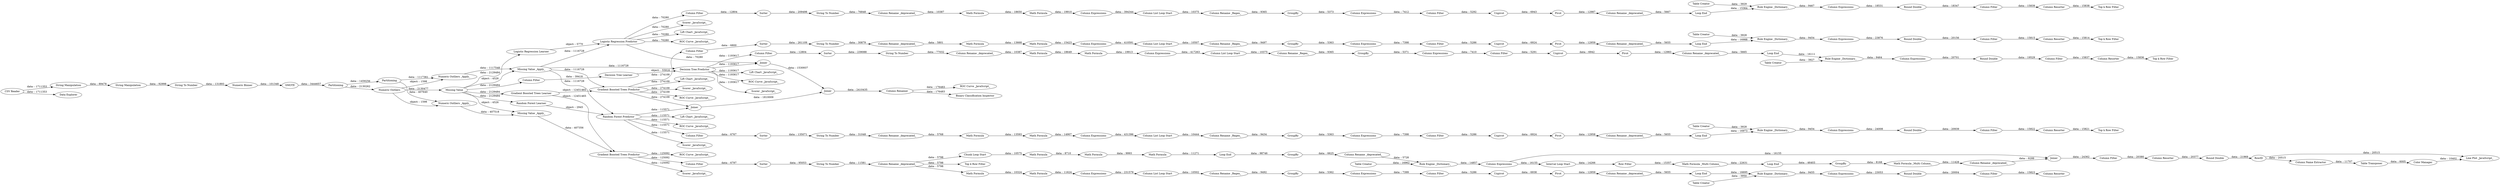 digraph {
	"-8023796614800686228_588" [label=RowID]
	"-7356637482854958095_579" [label="Math Formula _Multi Column_"]
	"-8023796614800686228_684" [label="Gradient Boosted Trees Predictor"]
	"-7356637482854958095_575" [label="Interval Loop Start"]
	"-7356637482854958095_577" [label="Loop End"]
	"-8023796614800686228_618" [label="Logistic Regression Predictor"]
	"-8023796614800686228_642" [label="Decision Tree Learner"]
	"-8023796614800686228_652" [label="Scorer _JavaScript_"]
	"-8023796614800686228_651" [label="Scorer _JavaScript_"]
	"-7003129636385780888_402" [label="Column Filter"]
	"-4565620208969491228_409" [label="Column List Loop Start"]
	"-8023796614800686228_641" [label="Logistic Regression Learner"]
	"-8023796614800686228_665" [label="Missing Value"]
	"-780536799865554583_590" [label="Color Manager"]
	"6668474665699443270_409" [label="Column List Loop Start"]
	"-7356637482854958095_564" [label="Math Formula"]
	"-8023796614800686228_644" [label="Gradient Boosted Trees Learner"]
	"-4565620208969491228_415" [label="Column Expressions"]
	"-8023796614800686228_10" [label=Joiner]
	"-8023796614800686228_417" [label="Top k Row Filter"]
	"-7356637482854958095_573" [label="Math Formula"]
	"-8023796614800686228_666" [label="Missing Value _Apply_"]
	"-7356637482854958095_580" [label=GroupBy]
	"-7251595725543784028_372" [label=Sorter]
	"-8023796614800686228_637" [label="ROC Curve _JavaScript_"]
	"-7251595725543784028_402" [label="Column Filter"]
	"-4565620208969491228_414" [label="Loop End"]
	"-5403138681328076693_535" [label="Column Expressions"]
	"6668474665699443270_376" [label="Column Rename _deprecated_"]
	"-7251595725543784028_419" [label="Column Filter"]
	"6346217968996468535_520" [label="Math Formula"]
	"-7251595725543784028_415" [label="Column Expressions"]
	"6668474665699443270_416" [label="Round Double"]
	"-8023796614800686228_624" [label="Top k Row Filter"]
	"-780536799865554583_592" [label="Table Transposer"]
	"-5403138681328076693_529" [label="Column Expressions"]
	"6668474665699443270_405" [label="Column Rename _deprecated_"]
	"-7356637482854958095_567" [label="Math Formula"]
	"-5403138681328076693_533" [label="Column Resorter"]
	"6668474665699443270_372" [label=Sorter]
	"-8023796614800686228_677" [label="ROC Curve _JavaScript_"]
	"6668474665699443270_385" [label="Rule Engine _Dictionary_"]
	"-5403138681328076693_542" [label="Rule Engine _Dictionary_"]
	"-7003129636385780888_401" [label="Column Expressions"]
	"-5403138681328076693_549" [label="Table Creator"]
	"7851060586244766409_519" [label="Math Formula"]
	"-8023796614800686228_620" [label="Random Forest Predictor"]
	"-8023796614800686228_633" [label="ROC Curve _JavaScript_"]
	"-8023796614800686228_682" [label="Numeric Binner"]
	"-5403138681328076693_548" [label=Sorter]
	"-4565620208969491228_396" [label="Column Expressions"]
	"-4565620208969491228_403" [label=Pivot]
	"-4565620208969491228_372" [label=Sorter]
	"-4565620208969491228_402" [label="Column Filter"]
	"-4565620208969491228_401" [label="Column Expressions"]
	"-7356637482854958095_571" [label="Rule Engine _Dictionary_"]
	"-8023796614800686228_676" [label="Scorer _JavaScript_"]
	"-7003129636385780888_419" [label="Column Filter"]
	"-7003129636385780888_405" [label="Column Rename _deprecated_"]
	"-7003129636385780888_410" [label="Column Rename _Regex_"]
	"-7356637482854958095_582" [label=Joiner]
	"-8023796614800686228_667" [label="Missing Value _Apply_"]
	"-5403138681328076693_546" [label="Column Rename _Regex_"]
	"-8023796614800686228_634" [label="Decision Tree Predictor"]
	"-8023796614800686228_658" [label=Partitioning]
	"791384870804687895_519" [label="Math Formula"]
	"-8023796614800686228_589" [label="Line Plot _JavaScript_"]
	"6668474665699443270_404" [label=Unpivot]
	"-8023796614800686228_12" [label=Joiner]
	"-4565620208969491228_404" [label=Unpivot]
	"-8023796614800686228_11" [label=Joiner]
	"-8023796614800686228_668" [label="ROC Curve _JavaScript_"]
	"-5403138681328076693_530" [label="Round Double"]
	"-7251595725543784028_385" [label="Rule Engine _Dictionary_"]
	"-780536799865554583_591" [label="Column Name Extractor"]
	"6668474665699443270_401" [label="Column Expressions"]
	"-7356637482854958095_584" [label="Column Filter"]
	"-8023796614800686228_683" [label="Column Filter"]
	"6668474665699443270_397" [label=GroupBy]
	"-5403138681328076693_544" [label="Column Rename _deprecated_"]
	"-5403138681328076693_545" [label="String To Number"]
	"-8023796614800686228_625" [label="Lift Chart _JavaScript_"]
	"-7356637482854958095_581" [label="Column Rename _deprecated_"]
	"-6281033390663507639_519" [label="Math Formula"]
	"-7003129636385780888_414" [label="Loop End"]
	"-4565620208969491228_405" [label="Column Rename _deprecated_"]
	"-4565620208969491228_384" [label="Table Creator"]
	"-7251595725543784028_399" [label="String To Number"]
	"-4565620208969491228_385" [label="Rule Engine _Dictionary_"]
	"6668474665699443270_403" [label=Pivot]
	"6668474665699443270_418" [label="Column Resorter"]
	"-7251595725543784028_397" [label=GroupBy]
	"-7356637482854958095_586" [label="Math Formula _Multi Column_"]
	"-7251595725543784028_418" [label="Column Resorter"]
	"-7356637482854958095_576" [label="Row Filter"]
	"-7003129636385780888_399" [label="String To Number"]
	"-4565620208969491228_376" [label="Column Rename _deprecated_"]
	"6668474665699443270_419" [label="Column Filter"]
	"-8023796614800686228_595" [label="Binary Classification Inspector"]
	"-7251595725543784028_405" [label="Column Rename _deprecated_"]
	"-7356637482854958095_570" [label="Table Creator"]
	"6668474665699443270_384" [label="Table Creator"]
	"-4565620208969491228_419" [label="Column Filter"]
	"-8023796614800686228_654" [label="Scorer _JavaScript_"]
	"-8023796614800686228_630" [label="Top k Row Filter"]
	"-7003129636385780888_372" [label=Sorter]
	"-8023796614800686228_679" [label="String Manipulation"]
	"-8023796614800686228_6" [label="ROC Curve _JavaScript_"]
	"-5403138681328076693_537" [label=Pivot]
	"-4565620208969491228_416" [label="Round Double"]
	"-7003129636385780888_385" [label="Rule Engine _Dictionary_"]
	"-7003129636385780888_376" [label="Column Rename _deprecated_"]
	"-7251595725543784028_371" [label="Column Filter"]
	"-8023796614800686228_671" [label="Numeric Outliers _Apply_"]
	"-7251595725543784028_416" [label="Round Double"]
	"-8023796614800686228_636" [label="Top k Row Filter"]
	"6668474665699443270_399" [label="String To Number"]
	"-7251595725543784028_376" [label="Column Rename _deprecated_"]
	"-5403138681328076693_540" [label="Column List Loop Start"]
	"7851060586244766409_520" [label="Math Formula"]
	"-1301763790306572280_520" [label="Math Formula"]
	"-8023796614800686228_532" [label="Top k Row Filter"]
	"-5403138681328076693_528" [label=Unpivot]
	"-7003129636385780888_416" [label="Round Double"]
	"-7356637482854958095_566" [label="Column Expressions"]
	"-4565620208969491228_397" [label=GroupBy]
	"6668474665699443270_410" [label="Column Rename _Regex_"]
	"-5403138681328076693_541" [label="Column Expressions"]
	"-7356637482854958095_568" [label=GroupBy]
	"-5403138681328076693_543" [label=GroupBy]
	"-4565620208969491228_410" [label="Column Rename _Regex_"]
	"-7251595725543784028_409" [label="Column List Loop Start"]
	"-7003129636385780888_384" [label="Table Creator"]
	"-7003129636385780888_396" [label="Column Expressions"]
	"-7003129636385780888_415" [label="Column Expressions"]
	"6668474665699443270_414" [label="Loop End"]
	"-7251595725543784028_404" [label=Unpivot]
	"-8023796614800686228_674" [label=SMOTE]
	"-8023796614800686228_681" [label="String To Number"]
	"-7251595725543784028_384" [label="Table Creator"]
	"-8023796614800686228_657" [label=Partitioning]
	"-5403138681328076693_539" [label="Column Filter"]
	"-8023796614800686228_655" [label="Data Explorer"]
	"-7003129636385780888_409" [label="Column List Loop Start"]
	"-7356637482854958095_585" [label="Column Resorter"]
	"-8023796614800686228_14" [label="Column Renamer"]
	"-8023796614800686228_1" [label="CSV Reader"]
	"-8023796614800686228_653" [label="Scorer _JavaScript_"]
	"-8023796614800686228_643" [label="Random Forest Learner"]
	"-4565620208969491228_418" [label="Column Resorter"]
	"-5403138681328076693_547" [label="Column Filter"]
	"791384870804687895_520" [label="Math Formula"]
	"-4565620208969491228_399" [label="String To Number"]
	"-8023796614800686228_672" [label="Numeric Outliers _Apply_"]
	"-8023796614800686228_680" [label="String Manipulation"]
	"-8023796614800686228_670" [label="Numeric Outliers"]
	"-1301763790306572280_519" [label="Math Formula"]
	"-7356637482854958095_563" [label="Loop End"]
	"-7003129636385780888_371" [label="Column Filter"]
	"-7251595725543784028_401" [label="Column Expressions"]
	"-7356637482854958095_562" [label="Chunk Loop Start"]
	"-7356637482854958095_587" [label="Round Double"]
	"-8023796614800686228_635" [label="Lift Chart _JavaScript_"]
	"-7003129636385780888_418" [label="Column Resorter"]
	"-7251595725543784028_410" [label="Column Rename _Regex_"]
	"6346217968996468535_519" [label="Math Formula"]
	"-8023796614800686228_631" [label="Lift Chart _JavaScript_"]
	"-5403138681328076693_538" [label="Loop End"]
	"6668474665699443270_396" [label="Column Expressions"]
	"-7251595725543784028_403" [label=Pivot]
	"6668474665699443270_415" [label="Column Expressions"]
	"-8023796614800686228_4" [label="Lift Chart _JavaScript_"]
	"6668474665699443270_371" [label="Column Filter"]
	"-5403138681328076693_536" [label="Column Filter"]
	"-7251595725543784028_396" [label="Column Expressions"]
	"6668474665699443270_402" [label="Column Filter"]
	"-7003129636385780888_397" [label=GroupBy]
	"-4565620208969491228_371" [label="Column Filter"]
	"-7356637482854958095_569" [label="Column Rename _deprecated_"]
	"-7251595725543784028_414" [label="Loop End"]
	"-6281033390663507639_520" [label="Math Formula"]
	"-7003129636385780888_403" [label=Pivot]
	"-8023796614800686228_627" [label="ROC Curve _JavaScript_"]
	"-8023796614800686228_621" [label="Gradient Boosted Trees Predictor"]
	"-7003129636385780888_404" [label=Unpivot]
	"-5403138681328076693_531" [label="Column Rename _deprecated_"]
	"-7251595725543784028_402" -> "-7251595725543784028_404" [label="data: : 5291"]
	"-7251595725543784028_405" -> "-7251595725543784028_414" [label="data: : 5665"]
	"-7356637482854958095_582" -> "-7356637482854958095_584" [label="data: : 24362"]
	"-4565620208969491228_371" -> "-4565620208969491228_372" [label="data: : 6767"]
	"-5403138681328076693_529" -> "-5403138681328076693_530" [label="data: : 23053"]
	"-8023796614800686228_634" -> "-8023796614800686228_653" [label="data: : 1193617"]
	"-780536799865554583_590" -> "-8023796614800686228_589" [label="data: : 10402"]
	"-8023796614800686228_670" -> "-8023796614800686228_665" [label="data: : 2130477"]
	"-8023796614800686228_11" -> "-8023796614800686228_12" [label="data: : 1530937"]
	"6668474665699443270_418" -> "-8023796614800686228_636" [label="data: : 15838"]
	"-8023796614800686228_634" -> "-8023796614800686228_11" [label="data: : 1193617"]
	"-8023796614800686228_670" -> "-8023796614800686228_671" [label="object: : 1598"]
	"-5403138681328076693_536" -> "-5403138681328076693_528" [label="data: : 5286"]
	"-4565620208969491228_402" -> "-4565620208969491228_404" [label="data: : 5286"]
	"-4565620208969491228_405" -> "-4565620208969491228_414" [label="data: : 5655"]
	"6668474665699443270_396" -> "6668474665699443270_409" [label="data: : 394344"]
	"-7251595725543784028_397" -> "-7251595725543784028_401" [label="data: : 5371"]
	"-8023796614800686228_644" -> "-8023796614800686228_684" [label="object: : 12451465"]
	"-8023796614800686228_684" -> "-8023796614800686228_676" [label="data: : 125092"]
	"-7003129636385780888_419" -> "-7003129636385780888_418" [label="data: : 15815"]
	"-7356637482854958095_562" -> "-7356637482854958095_564" [label="data: : 10575"]
	"6668474665699443270_404" -> "6668474665699443270_403" [label="data: : 6943"]
	"-8023796614800686228_14" -> "-8023796614800686228_668" [label="data: : 176483"]
	"-7003129636385780888_396" -> "-7003129636385780888_409" [label="data: : 410591"]
	"-7003129636385780888_418" -> "-8023796614800686228_417" [label="data: : 15814"]
	"-7003129636385780888_399" -> "-7003129636385780888_376" [label="data: : 30879"]
	"-8023796614800686228_634" -> "-8023796614800686228_633" [label="data: : 1193617"]
	"-8023796614800686228_621" -> "-7003129636385780888_371" [label="data: : 274109"]
	"-5403138681328076693_549" -> "-5403138681328076693_542" [label="data: : 3950"]
	"-7003129636385780888_372" -> "-7003129636385780888_399" [label="data: : 261109"]
	"-5403138681328076693_528" -> "-5403138681328076693_537" [label="data: : 6938"]
	"-7356637482854958095_569" -> "-7356637482854958095_571" [label="data: : 5728"]
	"-4565620208969491228_419" -> "-4565620208969491228_418" [label="data: : 15822"]
	"-8023796614800686228_618" -> "-8023796614800686228_11" [label="data: : 70280"]
	"-780536799865554583_591" -> "-780536799865554583_592" [label="data: : 11707"]
	"-8023796614800686228_674" -> "-8023796614800686228_657" [label="data: : 3444657"]
	"6668474665699443270_419" -> "6668474665699443270_418" [label="data: : 15839"]
	"-8023796614800686228_620" -> "-8023796614800686228_652" [label="data: : 115571"]
	"-7251595725543784028_414" -> "-7251595725543784028_385" [label="data: : 16111"]
	"-7003129636385780888_403" -> "-7003129636385780888_405" [label="data: : 12959"]
	"-7251595725543784028_409" -> "-7251595725543784028_410" [label="data: : 10375"]
	"6668474665699443270_385" -> "6668474665699443270_415" [label="data: : 9467"]
	"-4565620208969491228_416" -> "-4565620208969491228_419" [label="data: : 20939"]
	"6668474665699443270_371" -> "6668474665699443270_372" [label="data: : 12804"]
	"-7356637482854958095_563" -> "-7356637482854958095_568" [label="data: : 98746"]
	"-4565620208969491228_399" -> "-4565620208969491228_376" [label="data: : 31048"]
	"791384870804687895_520" -> "-4565620208969491228_396" [label="data: : 14907"]
	"-4565620208969491228_414" -> "-4565620208969491228_385" [label="data: : 16973"]
	"-7003129636385780888_371" -> "-7003129636385780888_372" [label="data: : 6800"]
	"-8023796614800686228_680" -> "-8023796614800686228_681" [label="data: : 92998"]
	"-8023796614800686228_681" -> "-8023796614800686228_682" [label="data: : 131893"]
	"-8023796614800686228_672" -> "-8023796614800686228_667" [label="data: : 407518"]
	"-4565620208969491228_397" -> "-4565620208969491228_401" [label="data: : 5363"]
	"-5403138681328076693_546" -> "-5403138681328076693_543" [label="data: : 9492"]
	"6668474665699443270_397" -> "6668474665699443270_401" [label="data: : 5373"]
	"-8023796614800686228_666" -> "-8023796614800686228_621" [label="data: : 1116728"]
	"-7356637482854958095_566" -> "-7356637482854958095_575" [label="data: : 16155"]
	"-7356637482854958095_587" -> "-8023796614800686228_588" [label="data: : 21969"]
	"-8023796614800686228_679" -> "-8023796614800686228_680" [label="data: : 89478"]
	"-5403138681328076693_538" -> "-5403138681328076693_542" [label="data: : 16695"]
	"-5403138681328076693_547" -> "-5403138681328076693_548" [label="data: : 6797"]
	"-8023796614800686228_621" -> "-8023796614800686228_4" [label="data: : 274109"]
	"-8023796614800686228_1" -> "-8023796614800686228_655" [label="data: : 1711353"]
	"-8023796614800686228_14" -> "-8023796614800686228_595" [label="data: : 176483"]
	"-8023796614800686228_588" -> "-780536799865554583_591" [label="data: : 20515"]
	"7851060586244766409_520" -> "-5403138681328076693_541" [label="data: : 11624"]
	"-7356637482854958095_570" -> "-7356637482854958095_571" [label="data: : 16962"]
	"-7251595725543784028_371" -> "-7251595725543784028_372" [label="data: : 12804"]
	"6668474665699443270_403" -> "6668474665699443270_405" [label="data: : 12987"]
	"-7356637482854958095_581" -> "-7356637482854958095_582" [label="data: : 9299"]
	"-4565620208969491228_401" -> "-4565620208969491228_402" [label="data: : 7398"]
	"6668474665699443270_376" -> "-1301763790306572280_519" [label="data: : 10387"]
	"6668474665699443270_384" -> "6668474665699443270_385" [label="data: : 3929"]
	"-8023796614800686228_641" -> "-8023796614800686228_618" [label="object: : 5770"]
	"-8023796614800686228_642" -> "-8023796614800686228_634" [label="object: : 55916"]
	"-7003129636385780888_416" -> "-7003129636385780888_419" [label="data: : 20156"]
	"-7356637482854958095_584" -> "-7356637482854958095_585" [label="data: : 20380"]
	"6668474665699443270_405" -> "6668474665699443270_414" [label="data: : 5667"]
	"-4565620208969491228_404" -> "-4565620208969491228_403" [label="data: : 6924"]
	"-7003129636385780888_409" -> "-7003129636385780888_410" [label="data: : 10507"]
	"-8023796614800686228_644" -> "-8023796614800686228_621" [label="object: : 12451465"]
	"-1301763790306572280_519" -> "-1301763790306572280_520" [label="data: : 18650"]
	"-7003129636385780888_414" -> "-7003129636385780888_385" [label="data: : 16988"]
	"6668474665699443270_414" -> "6668474665699443270_385" [label="data: : 15364"]
	"-7003129636385780888_404" -> "-7003129636385780888_403" [label="data: : 6924"]
	"-7356637482854958095_586" -> "-7356637482854958095_581" [label="data: : 11428"]
	"-8023796614800686228_665" -> "-8023796614800686228_641" [label="data: : 2129484"]
	"-4565620208969491228_376" -> "791384870804687895_519" [label="data: : 5768"]
	"-7356637482854958095_575" -> "-7356637482854958095_576" [label="data: : 14266"]
	"-7251595725543784028_399" -> "-7251595725543784028_376" [label="data: : 77032"]
	"-8023796614800686228_665" -> "-8023796614800686228_643" [label="data: : 2129484"]
	"-8023796614800686228_666" -> "-8023796614800686228_620" [label="data: : 1116728"]
	"-8023796614800686228_588" -> "-8023796614800686228_589" [label="data: : 20515"]
	"-7356637482854958095_573" -> "-7356637482854958095_563" [label="data: : 11271"]
	"-7003129636385780888_402" -> "-7003129636385780888_404" [label="data: : 5286"]
	"-5403138681328076693_530" -> "-5403138681328076693_539" [label="data: : 20004"]
	"-5403138681328076693_531" -> "-5403138681328076693_538" [label="data: : 5655"]
	"-4565620208969491228_409" -> "-4565620208969491228_410" [label="data: : 10444"]
	"-7251595725543784028_384" -> "-7251595725543784028_385" [label="data: : 3927"]
	"-8023796614800686228_658" -> "-8023796614800686228_672" [label="data: : 407640"]
	"-8023796614800686228_1" -> "-8023796614800686228_679" [label="data: : 1711353"]
	"-7251595725543784028_385" -> "-7251595725543784028_415" [label="data: : 9464"]
	"6668474665699443270_399" -> "6668474665699443270_376" [label="data: : 76848"]
	"-8023796614800686228_618" -> "-8023796614800686228_635" [label="data: : 70280"]
	"-8023796614800686228_657" -> "-8023796614800686228_670" [label="data: : 2130262"]
	"6668474665699443270_416" -> "6668474665699443270_419" [label="data: : 18347"]
	"-5403138681328076693_540" -> "-5403138681328076693_546" [label="data: : 10502"]
	"-5403138681328076693_539" -> "-5403138681328076693_533" [label="data: : 15823"]
	"-7003129636385780888_415" -> "-7003129636385780888_416" [label="data: : 23876"]
	"-7003129636385780888_401" -> "-7003129636385780888_402" [label="data: : 7398"]
	"-8023796614800686228_620" -> "-8023796614800686228_10" [label="data: : 115571"]
	"-4565620208969491228_418" -> "-8023796614800686228_624" [label="data: : 15821"]
	"-8023796614800686228_618" -> "6668474665699443270_371" [label="data: : 70280"]
	"-8023796614800686228_665" -> "-8023796614800686228_666" [label="object: : 4526"]
	"-7251595725543784028_396" -> "-7251595725543784028_409" [label="data: : 417263"]
	"-7356637482854958095_580" -> "-7356637482854958095_586" [label="data: : 8168"]
	"-7251595725543784028_403" -> "-7251595725543784028_405" [label="data: : 12983"]
	"-8023796614800686228_10" -> "-8023796614800686228_12" [label="data: : 1810009"]
	"-8023796614800686228_620" -> "-8023796614800686228_625" [label="data: : 115571"]
	"-5403138681328076693_545" -> "-5403138681328076693_544" [label="data: : 11581"]
	"-8023796614800686228_682" -> "-8023796614800686228_674" [label="data: : 101348"]
	"-8023796614800686228_665" -> "-8023796614800686228_667" [label="object: : 4526"]
	"-4565620208969491228_372" -> "-4565620208969491228_399" [label="data: : 135071"]
	"7851060586244766409_519" -> "7851060586244766409_520" [label="data: : 10324"]
	"-7251595725543784028_415" -> "-7251595725543784028_416" [label="data: : 20701"]
	"-8023796614800686228_12" -> "-8023796614800686228_14" [label="data: : 2410435"]
	"6668474665699443270_415" -> "6668474665699443270_416" [label="data: : 18531"]
	"6668474665699443270_402" -> "6668474665699443270_404" [label="data: : 5292"]
	"-4565620208969491228_384" -> "-4565620208969491228_385" [label="data: : 3928"]
	"-8023796614800686228_620" -> "-8023796614800686228_627" [label="data: : 115571"]
	"-8023796614800686228_683" -> "-8023796614800686228_642" [label="data: : 39418"]
	"-7356637482854958095_585" -> "-7356637482854958095_587" [label="data: : 20377"]
	"-8023796614800686228_634" -> "-7251595725543784028_371" [label="data: : 1193617"]
	"-8023796614800686228_671" -> "-8023796614800686228_666" [label="data: : 1117548"]
	"-7251595725543784028_401" -> "-7251595725543784028_402" [label="data: : 7410"]
	"6346217968996468535_519" -> "6346217968996468535_520" [label="data: : 13668"]
	"-5403138681328076693_543" -> "-5403138681328076693_535" [label="data: : 5362"]
	"791384870804687895_519" -> "791384870804687895_520" [label="data: : 13593"]
	"-4565620208969491228_415" -> "-4565620208969491228_416" [label="data: : 24008"]
	"-7251595725543784028_416" -> "-7251595725543784028_419" [label="data: : 19529"]
	"-7003129636385780888_376" -> "6346217968996468535_519" [label="data: : 5801"]
	"-7251595725543784028_376" -> "-6281033390663507639_519" [label="data: : 10387"]
	"-5403138681328076693_544" -> "-7356637482854958095_562" [label="data: : 5798"]
	"-7003129636385780888_384" -> "-7003129636385780888_385" [label="data: : 3928"]
	"-7356637482854958095_566" -> "-7356637482854958095_582" [label="data: : 16155"]
	"-8023796614800686228_665" -> "-8023796614800686228_683" [label="data: : 2129484"]
	"-6281033390663507639_519" -> "-6281033390663507639_520" [label="data: : 18649"]
	"-8023796614800686228_666" -> "-8023796614800686228_634" [label="data: : 1116728"]
	"-7356637482854958095_568" -> "-7356637482854958095_569" [label="data: : 6625"]
	"-7251595725543784028_419" -> "-7251595725543784028_418" [label="data: : 15837"]
	"-1301763790306572280_520" -> "6668474665699443270_396" [label="data: : 19910"]
	"6668474665699443270_401" -> "6668474665699443270_402" [label="data: : 7412"]
	"-7251595725543784028_410" -> "-7251595725543784028_397" [label="data: : 9365"]
	"-7356637482854958095_571" -> "-7356637482854958095_566" [label="data: : 14857"]
	"-8023796614800686228_618" -> "-8023796614800686228_637" [label="data: : 70280"]
	"-5403138681328076693_535" -> "-5403138681328076693_536" [label="data: : 7399"]
	"-8023796614800686228_621" -> "-8023796614800686228_10" [label="data: : 274109"]
	"-780536799865554583_592" -> "-780536799865554583_590" [label="data: : 6005"]
	"-5403138681328076693_544" -> "-8023796614800686228_532" [label="data: : 5798"]
	"-4565620208969491228_410" -> "-4565620208969491228_397" [label="data: : 9434"]
	"-5403138681328076693_541" -> "-5403138681328076693_540" [label="data: : 231579"]
	"-7356637482854958095_564" -> "-7356637482854958095_567" [label="data: : 8710"]
	"-7251595725543784028_372" -> "-7251595725543784028_399" [label="data: : 239088"]
	"-8023796614800686228_657" -> "-8023796614800686228_658" [label="data: : 1459256"]
	"-8023796614800686228_620" -> "-4565620208969491228_371" [label="data: : 115571"]
	"-8023796614800686228_665" -> "-8023796614800686228_644" [label="data: : 2129484"]
	"-7003129636385780888_397" -> "-7003129636385780888_401" [label="data: : 5363"]
	"-4565620208969491228_385" -> "-4565620208969491228_415" [label="data: : 9454"]
	"-7003129636385780888_405" -> "-7003129636385780888_414" [label="data: : 5655"]
	"-8023796614800686228_618" -> "-8023796614800686228_654" [label="data: : 70280"]
	"-8023796614800686228_621" -> "-8023796614800686228_6" [label="data: : 274109"]
	"-4565620208969491228_403" -> "-4565620208969491228_405" [label="data: : 12958"]
	"-8023796614800686228_634" -> "-8023796614800686228_631" [label="data: : 1193617"]
	"-8023796614800686228_658" -> "-8023796614800686228_671" [label="data: : 1117361"]
	"-8023796614800686228_684" -> "-8023796614800686228_677" [label="data: : 125092"]
	"-7003129636385780888_410" -> "-7003129636385780888_397" [label="data: : 9497"]
	"-5403138681328076693_548" -> "-5403138681328076693_545" [label="data: : 95053"]
	"6668474665699443270_410" -> "6668474665699443270_397" [label="data: : 9365"]
	"-8023796614800686228_666" -> "-8023796614800686228_618" [label="data: : 1116728"]
	"-5403138681328076693_544" -> "7851060586244766409_519" [label="data: : 5798"]
	"-7356637482854958095_579" -> "-7356637482854958095_577" [label="data: : 22631"]
	"-8023796614800686228_667" -> "-8023796614800686228_684" [label="data: : 407356"]
	"6346217968996468535_520" -> "-7003129636385780888_396" [label="data: : 15423"]
	"6668474665699443270_409" -> "6668474665699443270_410" [label="data: : 10375"]
	"6668474665699443270_372" -> "6668474665699443270_399" [label="data: : 209498"]
	"-7356637482854958095_567" -> "-7356637482854958095_573" [label="data: : 9993"]
	"-4565620208969491228_396" -> "-4565620208969491228_409" [label="data: : 431396"]
	"-6281033390663507639_520" -> "-7251595725543784028_396" [label="data: : 19913"]
	"-5403138681328076693_537" -> "-5403138681328076693_531" [label="data: : 12959"]
	"-7003129636385780888_385" -> "-7003129636385780888_415" [label="data: : 9454"]
	"-7356637482854958095_577" -> "-7356637482854958095_580" [label="data: : 46403"]
	"-8023796614800686228_684" -> "-5403138681328076693_547" [label="data: : 125092"]
	"-5403138681328076693_542" -> "-5403138681328076693_529" [label="data: : 9455"]
	"-7356637482854958095_576" -> "-7356637482854958095_579" [label="data: : 15357"]
	"-7251595725543784028_418" -> "-8023796614800686228_630" [label="data: : 15836"]
	"-7251595725543784028_404" -> "-7251595725543784028_403" [label="data: : 6942"]
	"-8023796614800686228_643" -> "-8023796614800686228_620" [label="object: : 2945"]
	"-8023796614800686228_621" -> "-8023796614800686228_651" [label="data: : 274109"]
	"-8023796614800686228_670" -> "-8023796614800686228_672" [label="object: : 1598"]
	rankdir=LR
}
